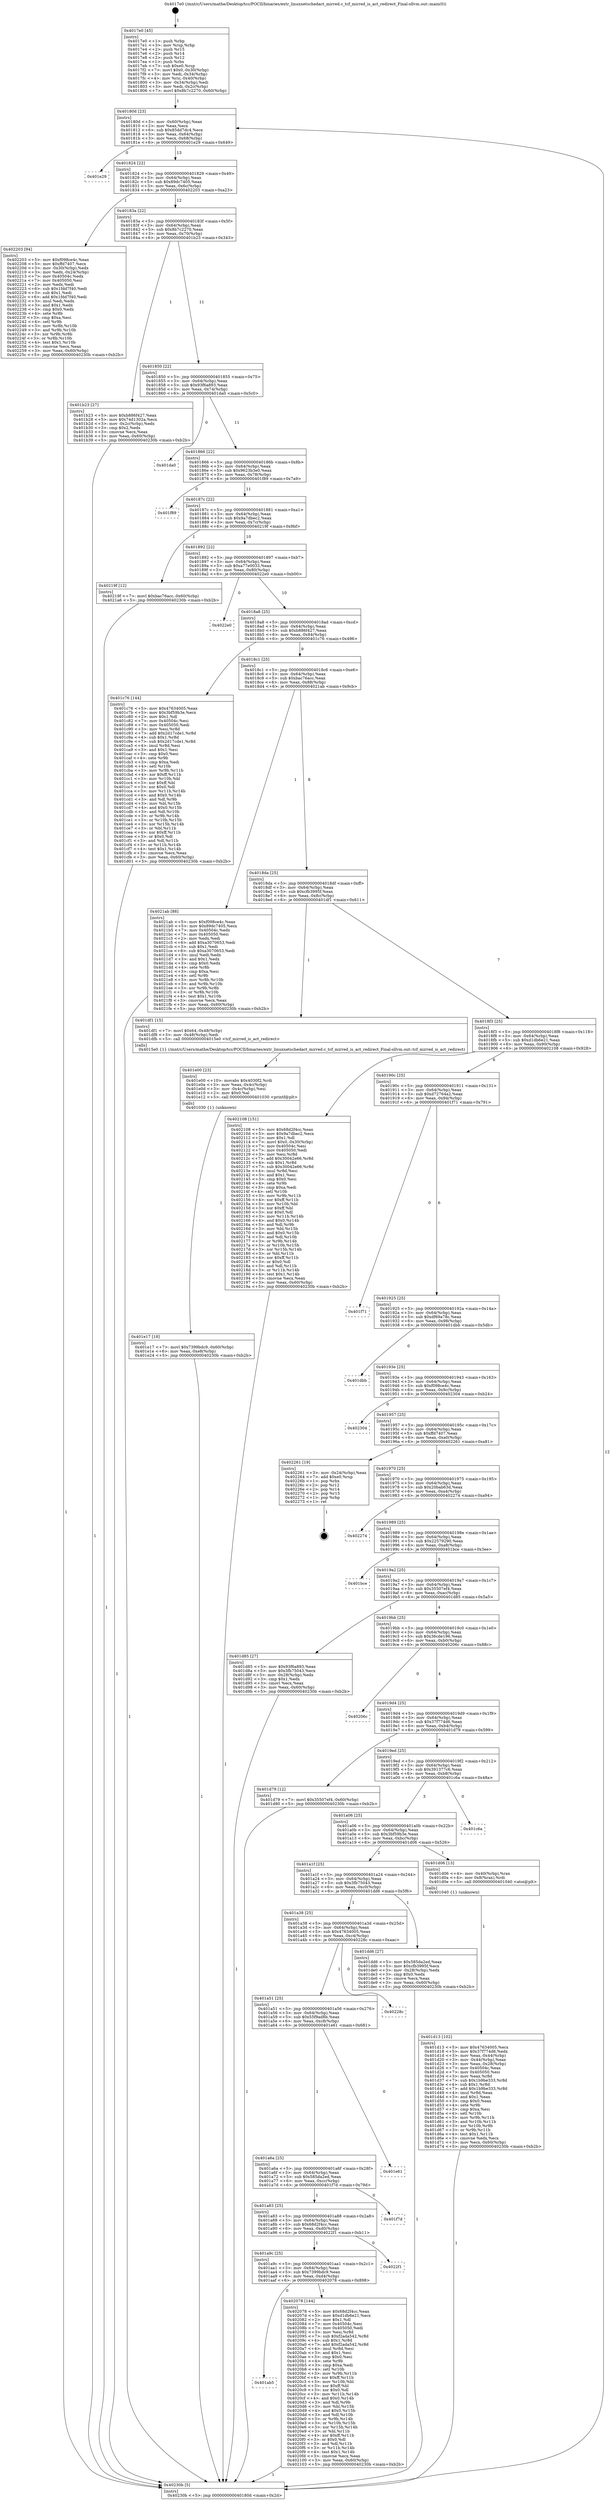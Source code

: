 digraph "0x4017e0" {
  label = "0x4017e0 (/mnt/c/Users/mathe/Desktop/tcc/POCII/binaries/extr_linuxnetschedact_mirred.c_tcf_mirred_is_act_redirect_Final-ollvm.out::main(0))"
  labelloc = "t"
  node[shape=record]

  Entry [label="",width=0.3,height=0.3,shape=circle,fillcolor=black,style=filled]
  "0x40180d" [label="{
     0x40180d [23]\l
     | [instrs]\l
     &nbsp;&nbsp;0x40180d \<+3\>: mov -0x60(%rbp),%eax\l
     &nbsp;&nbsp;0x401810 \<+2\>: mov %eax,%ecx\l
     &nbsp;&nbsp;0x401812 \<+6\>: sub $0x85dd7dc4,%ecx\l
     &nbsp;&nbsp;0x401818 \<+3\>: mov %eax,-0x64(%rbp)\l
     &nbsp;&nbsp;0x40181b \<+3\>: mov %ecx,-0x68(%rbp)\l
     &nbsp;&nbsp;0x40181e \<+6\>: je 0000000000401e29 \<main+0x649\>\l
  }"]
  "0x401e29" [label="{
     0x401e29\l
  }", style=dashed]
  "0x401824" [label="{
     0x401824 [22]\l
     | [instrs]\l
     &nbsp;&nbsp;0x401824 \<+5\>: jmp 0000000000401829 \<main+0x49\>\l
     &nbsp;&nbsp;0x401829 \<+3\>: mov -0x64(%rbp),%eax\l
     &nbsp;&nbsp;0x40182c \<+5\>: sub $0x89dc7405,%eax\l
     &nbsp;&nbsp;0x401831 \<+3\>: mov %eax,-0x6c(%rbp)\l
     &nbsp;&nbsp;0x401834 \<+6\>: je 0000000000402203 \<main+0xa23\>\l
  }"]
  Exit [label="",width=0.3,height=0.3,shape=circle,fillcolor=black,style=filled,peripheries=2]
  "0x402203" [label="{
     0x402203 [94]\l
     | [instrs]\l
     &nbsp;&nbsp;0x402203 \<+5\>: mov $0xf098ce4c,%eax\l
     &nbsp;&nbsp;0x402208 \<+5\>: mov $0xffd7407,%ecx\l
     &nbsp;&nbsp;0x40220d \<+3\>: mov -0x30(%rbp),%edx\l
     &nbsp;&nbsp;0x402210 \<+3\>: mov %edx,-0x24(%rbp)\l
     &nbsp;&nbsp;0x402213 \<+7\>: mov 0x40504c,%edx\l
     &nbsp;&nbsp;0x40221a \<+7\>: mov 0x405050,%esi\l
     &nbsp;&nbsp;0x402221 \<+2\>: mov %edx,%edi\l
     &nbsp;&nbsp;0x402223 \<+6\>: sub $0x1fdd7f40,%edi\l
     &nbsp;&nbsp;0x402229 \<+3\>: sub $0x1,%edi\l
     &nbsp;&nbsp;0x40222c \<+6\>: add $0x1fdd7f40,%edi\l
     &nbsp;&nbsp;0x402232 \<+3\>: imul %edi,%edx\l
     &nbsp;&nbsp;0x402235 \<+3\>: and $0x1,%edx\l
     &nbsp;&nbsp;0x402238 \<+3\>: cmp $0x0,%edx\l
     &nbsp;&nbsp;0x40223b \<+4\>: sete %r8b\l
     &nbsp;&nbsp;0x40223f \<+3\>: cmp $0xa,%esi\l
     &nbsp;&nbsp;0x402242 \<+4\>: setl %r9b\l
     &nbsp;&nbsp;0x402246 \<+3\>: mov %r8b,%r10b\l
     &nbsp;&nbsp;0x402249 \<+3\>: and %r9b,%r10b\l
     &nbsp;&nbsp;0x40224c \<+3\>: xor %r9b,%r8b\l
     &nbsp;&nbsp;0x40224f \<+3\>: or %r8b,%r10b\l
     &nbsp;&nbsp;0x402252 \<+4\>: test $0x1,%r10b\l
     &nbsp;&nbsp;0x402256 \<+3\>: cmovne %ecx,%eax\l
     &nbsp;&nbsp;0x402259 \<+3\>: mov %eax,-0x60(%rbp)\l
     &nbsp;&nbsp;0x40225c \<+5\>: jmp 000000000040230b \<main+0xb2b\>\l
  }"]
  "0x40183a" [label="{
     0x40183a [22]\l
     | [instrs]\l
     &nbsp;&nbsp;0x40183a \<+5\>: jmp 000000000040183f \<main+0x5f\>\l
     &nbsp;&nbsp;0x40183f \<+3\>: mov -0x64(%rbp),%eax\l
     &nbsp;&nbsp;0x401842 \<+5\>: sub $0x8b7c2270,%eax\l
     &nbsp;&nbsp;0x401847 \<+3\>: mov %eax,-0x70(%rbp)\l
     &nbsp;&nbsp;0x40184a \<+6\>: je 0000000000401b23 \<main+0x343\>\l
  }"]
  "0x401ab5" [label="{
     0x401ab5\l
  }", style=dashed]
  "0x401b23" [label="{
     0x401b23 [27]\l
     | [instrs]\l
     &nbsp;&nbsp;0x401b23 \<+5\>: mov $0xb886f427,%eax\l
     &nbsp;&nbsp;0x401b28 \<+5\>: mov $0x74d1302a,%ecx\l
     &nbsp;&nbsp;0x401b2d \<+3\>: mov -0x2c(%rbp),%edx\l
     &nbsp;&nbsp;0x401b30 \<+3\>: cmp $0x2,%edx\l
     &nbsp;&nbsp;0x401b33 \<+3\>: cmovne %ecx,%eax\l
     &nbsp;&nbsp;0x401b36 \<+3\>: mov %eax,-0x60(%rbp)\l
     &nbsp;&nbsp;0x401b39 \<+5\>: jmp 000000000040230b \<main+0xb2b\>\l
  }"]
  "0x401850" [label="{
     0x401850 [22]\l
     | [instrs]\l
     &nbsp;&nbsp;0x401850 \<+5\>: jmp 0000000000401855 \<main+0x75\>\l
     &nbsp;&nbsp;0x401855 \<+3\>: mov -0x64(%rbp),%eax\l
     &nbsp;&nbsp;0x401858 \<+5\>: sub $0x93f6a893,%eax\l
     &nbsp;&nbsp;0x40185d \<+3\>: mov %eax,-0x74(%rbp)\l
     &nbsp;&nbsp;0x401860 \<+6\>: je 0000000000401da0 \<main+0x5c0\>\l
  }"]
  "0x40230b" [label="{
     0x40230b [5]\l
     | [instrs]\l
     &nbsp;&nbsp;0x40230b \<+5\>: jmp 000000000040180d \<main+0x2d\>\l
  }"]
  "0x4017e0" [label="{
     0x4017e0 [45]\l
     | [instrs]\l
     &nbsp;&nbsp;0x4017e0 \<+1\>: push %rbp\l
     &nbsp;&nbsp;0x4017e1 \<+3\>: mov %rsp,%rbp\l
     &nbsp;&nbsp;0x4017e4 \<+2\>: push %r15\l
     &nbsp;&nbsp;0x4017e6 \<+2\>: push %r14\l
     &nbsp;&nbsp;0x4017e8 \<+2\>: push %r12\l
     &nbsp;&nbsp;0x4017ea \<+1\>: push %rbx\l
     &nbsp;&nbsp;0x4017eb \<+7\>: sub $0xe0,%rsp\l
     &nbsp;&nbsp;0x4017f2 \<+7\>: movl $0x0,-0x30(%rbp)\l
     &nbsp;&nbsp;0x4017f9 \<+3\>: mov %edi,-0x34(%rbp)\l
     &nbsp;&nbsp;0x4017fc \<+4\>: mov %rsi,-0x40(%rbp)\l
     &nbsp;&nbsp;0x401800 \<+3\>: mov -0x34(%rbp),%edi\l
     &nbsp;&nbsp;0x401803 \<+3\>: mov %edi,-0x2c(%rbp)\l
     &nbsp;&nbsp;0x401806 \<+7\>: movl $0x8b7c2270,-0x60(%rbp)\l
  }"]
  "0x402078" [label="{
     0x402078 [144]\l
     | [instrs]\l
     &nbsp;&nbsp;0x402078 \<+5\>: mov $0x68d2f4cc,%eax\l
     &nbsp;&nbsp;0x40207d \<+5\>: mov $0xd1db6e21,%ecx\l
     &nbsp;&nbsp;0x402082 \<+2\>: mov $0x1,%dl\l
     &nbsp;&nbsp;0x402084 \<+7\>: mov 0x40504c,%esi\l
     &nbsp;&nbsp;0x40208b \<+7\>: mov 0x405050,%edi\l
     &nbsp;&nbsp;0x402092 \<+3\>: mov %esi,%r8d\l
     &nbsp;&nbsp;0x402095 \<+7\>: sub $0xf2ada542,%r8d\l
     &nbsp;&nbsp;0x40209c \<+4\>: sub $0x1,%r8d\l
     &nbsp;&nbsp;0x4020a0 \<+7\>: add $0xf2ada542,%r8d\l
     &nbsp;&nbsp;0x4020a7 \<+4\>: imul %r8d,%esi\l
     &nbsp;&nbsp;0x4020ab \<+3\>: and $0x1,%esi\l
     &nbsp;&nbsp;0x4020ae \<+3\>: cmp $0x0,%esi\l
     &nbsp;&nbsp;0x4020b1 \<+4\>: sete %r9b\l
     &nbsp;&nbsp;0x4020b5 \<+3\>: cmp $0xa,%edi\l
     &nbsp;&nbsp;0x4020b8 \<+4\>: setl %r10b\l
     &nbsp;&nbsp;0x4020bc \<+3\>: mov %r9b,%r11b\l
     &nbsp;&nbsp;0x4020bf \<+4\>: xor $0xff,%r11b\l
     &nbsp;&nbsp;0x4020c3 \<+3\>: mov %r10b,%bl\l
     &nbsp;&nbsp;0x4020c6 \<+3\>: xor $0xff,%bl\l
     &nbsp;&nbsp;0x4020c9 \<+3\>: xor $0x0,%dl\l
     &nbsp;&nbsp;0x4020cc \<+3\>: mov %r11b,%r14b\l
     &nbsp;&nbsp;0x4020cf \<+4\>: and $0x0,%r14b\l
     &nbsp;&nbsp;0x4020d3 \<+3\>: and %dl,%r9b\l
     &nbsp;&nbsp;0x4020d6 \<+3\>: mov %bl,%r15b\l
     &nbsp;&nbsp;0x4020d9 \<+4\>: and $0x0,%r15b\l
     &nbsp;&nbsp;0x4020dd \<+3\>: and %dl,%r10b\l
     &nbsp;&nbsp;0x4020e0 \<+3\>: or %r9b,%r14b\l
     &nbsp;&nbsp;0x4020e3 \<+3\>: or %r10b,%r15b\l
     &nbsp;&nbsp;0x4020e6 \<+3\>: xor %r15b,%r14b\l
     &nbsp;&nbsp;0x4020e9 \<+3\>: or %bl,%r11b\l
     &nbsp;&nbsp;0x4020ec \<+4\>: xor $0xff,%r11b\l
     &nbsp;&nbsp;0x4020f0 \<+3\>: or $0x0,%dl\l
     &nbsp;&nbsp;0x4020f3 \<+3\>: and %dl,%r11b\l
     &nbsp;&nbsp;0x4020f6 \<+3\>: or %r11b,%r14b\l
     &nbsp;&nbsp;0x4020f9 \<+4\>: test $0x1,%r14b\l
     &nbsp;&nbsp;0x4020fd \<+3\>: cmovne %ecx,%eax\l
     &nbsp;&nbsp;0x402100 \<+3\>: mov %eax,-0x60(%rbp)\l
     &nbsp;&nbsp;0x402103 \<+5\>: jmp 000000000040230b \<main+0xb2b\>\l
  }"]
  "0x401da0" [label="{
     0x401da0\l
  }", style=dashed]
  "0x401866" [label="{
     0x401866 [22]\l
     | [instrs]\l
     &nbsp;&nbsp;0x401866 \<+5\>: jmp 000000000040186b \<main+0x8b\>\l
     &nbsp;&nbsp;0x40186b \<+3\>: mov -0x64(%rbp),%eax\l
     &nbsp;&nbsp;0x40186e \<+5\>: sub $0x9623b3e0,%eax\l
     &nbsp;&nbsp;0x401873 \<+3\>: mov %eax,-0x78(%rbp)\l
     &nbsp;&nbsp;0x401876 \<+6\>: je 0000000000401f89 \<main+0x7a9\>\l
  }"]
  "0x401a9c" [label="{
     0x401a9c [25]\l
     | [instrs]\l
     &nbsp;&nbsp;0x401a9c \<+5\>: jmp 0000000000401aa1 \<main+0x2c1\>\l
     &nbsp;&nbsp;0x401aa1 \<+3\>: mov -0x64(%rbp),%eax\l
     &nbsp;&nbsp;0x401aa4 \<+5\>: sub $0x7399bdc9,%eax\l
     &nbsp;&nbsp;0x401aa9 \<+6\>: mov %eax,-0xd4(%rbp)\l
     &nbsp;&nbsp;0x401aaf \<+6\>: je 0000000000402078 \<main+0x898\>\l
  }"]
  "0x401f89" [label="{
     0x401f89\l
  }", style=dashed]
  "0x40187c" [label="{
     0x40187c [22]\l
     | [instrs]\l
     &nbsp;&nbsp;0x40187c \<+5\>: jmp 0000000000401881 \<main+0xa1\>\l
     &nbsp;&nbsp;0x401881 \<+3\>: mov -0x64(%rbp),%eax\l
     &nbsp;&nbsp;0x401884 \<+5\>: sub $0x9a7dbec2,%eax\l
     &nbsp;&nbsp;0x401889 \<+3\>: mov %eax,-0x7c(%rbp)\l
     &nbsp;&nbsp;0x40188c \<+6\>: je 000000000040219f \<main+0x9bf\>\l
  }"]
  "0x4022f1" [label="{
     0x4022f1\l
  }", style=dashed]
  "0x40219f" [label="{
     0x40219f [12]\l
     | [instrs]\l
     &nbsp;&nbsp;0x40219f \<+7\>: movl $0xbac76acc,-0x60(%rbp)\l
     &nbsp;&nbsp;0x4021a6 \<+5\>: jmp 000000000040230b \<main+0xb2b\>\l
  }"]
  "0x401892" [label="{
     0x401892 [22]\l
     | [instrs]\l
     &nbsp;&nbsp;0x401892 \<+5\>: jmp 0000000000401897 \<main+0xb7\>\l
     &nbsp;&nbsp;0x401897 \<+3\>: mov -0x64(%rbp),%eax\l
     &nbsp;&nbsp;0x40189a \<+5\>: sub $0xa77e0033,%eax\l
     &nbsp;&nbsp;0x40189f \<+3\>: mov %eax,-0x80(%rbp)\l
     &nbsp;&nbsp;0x4018a2 \<+6\>: je 00000000004022e0 \<main+0xb00\>\l
  }"]
  "0x401a83" [label="{
     0x401a83 [25]\l
     | [instrs]\l
     &nbsp;&nbsp;0x401a83 \<+5\>: jmp 0000000000401a88 \<main+0x2a8\>\l
     &nbsp;&nbsp;0x401a88 \<+3\>: mov -0x64(%rbp),%eax\l
     &nbsp;&nbsp;0x401a8b \<+5\>: sub $0x68d2f4cc,%eax\l
     &nbsp;&nbsp;0x401a90 \<+6\>: mov %eax,-0xd0(%rbp)\l
     &nbsp;&nbsp;0x401a96 \<+6\>: je 00000000004022f1 \<main+0xb11\>\l
  }"]
  "0x4022e0" [label="{
     0x4022e0\l
  }", style=dashed]
  "0x4018a8" [label="{
     0x4018a8 [25]\l
     | [instrs]\l
     &nbsp;&nbsp;0x4018a8 \<+5\>: jmp 00000000004018ad \<main+0xcd\>\l
     &nbsp;&nbsp;0x4018ad \<+3\>: mov -0x64(%rbp),%eax\l
     &nbsp;&nbsp;0x4018b0 \<+5\>: sub $0xb886f427,%eax\l
     &nbsp;&nbsp;0x4018b5 \<+6\>: mov %eax,-0x84(%rbp)\l
     &nbsp;&nbsp;0x4018bb \<+6\>: je 0000000000401c76 \<main+0x496\>\l
  }"]
  "0x401f7d" [label="{
     0x401f7d\l
  }", style=dashed]
  "0x401c76" [label="{
     0x401c76 [144]\l
     | [instrs]\l
     &nbsp;&nbsp;0x401c76 \<+5\>: mov $0x47634005,%eax\l
     &nbsp;&nbsp;0x401c7b \<+5\>: mov $0x3bf59b3e,%ecx\l
     &nbsp;&nbsp;0x401c80 \<+2\>: mov $0x1,%dl\l
     &nbsp;&nbsp;0x401c82 \<+7\>: mov 0x40504c,%esi\l
     &nbsp;&nbsp;0x401c89 \<+7\>: mov 0x405050,%edi\l
     &nbsp;&nbsp;0x401c90 \<+3\>: mov %esi,%r8d\l
     &nbsp;&nbsp;0x401c93 \<+7\>: add $0x2d17cde1,%r8d\l
     &nbsp;&nbsp;0x401c9a \<+4\>: sub $0x1,%r8d\l
     &nbsp;&nbsp;0x401c9e \<+7\>: sub $0x2d17cde1,%r8d\l
     &nbsp;&nbsp;0x401ca5 \<+4\>: imul %r8d,%esi\l
     &nbsp;&nbsp;0x401ca9 \<+3\>: and $0x1,%esi\l
     &nbsp;&nbsp;0x401cac \<+3\>: cmp $0x0,%esi\l
     &nbsp;&nbsp;0x401caf \<+4\>: sete %r9b\l
     &nbsp;&nbsp;0x401cb3 \<+3\>: cmp $0xa,%edi\l
     &nbsp;&nbsp;0x401cb6 \<+4\>: setl %r10b\l
     &nbsp;&nbsp;0x401cba \<+3\>: mov %r9b,%r11b\l
     &nbsp;&nbsp;0x401cbd \<+4\>: xor $0xff,%r11b\l
     &nbsp;&nbsp;0x401cc1 \<+3\>: mov %r10b,%bl\l
     &nbsp;&nbsp;0x401cc4 \<+3\>: xor $0xff,%bl\l
     &nbsp;&nbsp;0x401cc7 \<+3\>: xor $0x0,%dl\l
     &nbsp;&nbsp;0x401cca \<+3\>: mov %r11b,%r14b\l
     &nbsp;&nbsp;0x401ccd \<+4\>: and $0x0,%r14b\l
     &nbsp;&nbsp;0x401cd1 \<+3\>: and %dl,%r9b\l
     &nbsp;&nbsp;0x401cd4 \<+3\>: mov %bl,%r15b\l
     &nbsp;&nbsp;0x401cd7 \<+4\>: and $0x0,%r15b\l
     &nbsp;&nbsp;0x401cdb \<+3\>: and %dl,%r10b\l
     &nbsp;&nbsp;0x401cde \<+3\>: or %r9b,%r14b\l
     &nbsp;&nbsp;0x401ce1 \<+3\>: or %r10b,%r15b\l
     &nbsp;&nbsp;0x401ce4 \<+3\>: xor %r15b,%r14b\l
     &nbsp;&nbsp;0x401ce7 \<+3\>: or %bl,%r11b\l
     &nbsp;&nbsp;0x401cea \<+4\>: xor $0xff,%r11b\l
     &nbsp;&nbsp;0x401cee \<+3\>: or $0x0,%dl\l
     &nbsp;&nbsp;0x401cf1 \<+3\>: and %dl,%r11b\l
     &nbsp;&nbsp;0x401cf4 \<+3\>: or %r11b,%r14b\l
     &nbsp;&nbsp;0x401cf7 \<+4\>: test $0x1,%r14b\l
     &nbsp;&nbsp;0x401cfb \<+3\>: cmovne %ecx,%eax\l
     &nbsp;&nbsp;0x401cfe \<+3\>: mov %eax,-0x60(%rbp)\l
     &nbsp;&nbsp;0x401d01 \<+5\>: jmp 000000000040230b \<main+0xb2b\>\l
  }"]
  "0x4018c1" [label="{
     0x4018c1 [25]\l
     | [instrs]\l
     &nbsp;&nbsp;0x4018c1 \<+5\>: jmp 00000000004018c6 \<main+0xe6\>\l
     &nbsp;&nbsp;0x4018c6 \<+3\>: mov -0x64(%rbp),%eax\l
     &nbsp;&nbsp;0x4018c9 \<+5\>: sub $0xbac76acc,%eax\l
     &nbsp;&nbsp;0x4018ce \<+6\>: mov %eax,-0x88(%rbp)\l
     &nbsp;&nbsp;0x4018d4 \<+6\>: je 00000000004021ab \<main+0x9cb\>\l
  }"]
  "0x401a6a" [label="{
     0x401a6a [25]\l
     | [instrs]\l
     &nbsp;&nbsp;0x401a6a \<+5\>: jmp 0000000000401a6f \<main+0x28f\>\l
     &nbsp;&nbsp;0x401a6f \<+3\>: mov -0x64(%rbp),%eax\l
     &nbsp;&nbsp;0x401a72 \<+5\>: sub $0x585da2ed,%eax\l
     &nbsp;&nbsp;0x401a77 \<+6\>: mov %eax,-0xcc(%rbp)\l
     &nbsp;&nbsp;0x401a7d \<+6\>: je 0000000000401f7d \<main+0x79d\>\l
  }"]
  "0x4021ab" [label="{
     0x4021ab [88]\l
     | [instrs]\l
     &nbsp;&nbsp;0x4021ab \<+5\>: mov $0xf098ce4c,%eax\l
     &nbsp;&nbsp;0x4021b0 \<+5\>: mov $0x89dc7405,%ecx\l
     &nbsp;&nbsp;0x4021b5 \<+7\>: mov 0x40504c,%edx\l
     &nbsp;&nbsp;0x4021bc \<+7\>: mov 0x405050,%esi\l
     &nbsp;&nbsp;0x4021c3 \<+2\>: mov %edx,%edi\l
     &nbsp;&nbsp;0x4021c5 \<+6\>: add $0xa3070653,%edi\l
     &nbsp;&nbsp;0x4021cb \<+3\>: sub $0x1,%edi\l
     &nbsp;&nbsp;0x4021ce \<+6\>: sub $0xa3070653,%edi\l
     &nbsp;&nbsp;0x4021d4 \<+3\>: imul %edi,%edx\l
     &nbsp;&nbsp;0x4021d7 \<+3\>: and $0x1,%edx\l
     &nbsp;&nbsp;0x4021da \<+3\>: cmp $0x0,%edx\l
     &nbsp;&nbsp;0x4021dd \<+4\>: sete %r8b\l
     &nbsp;&nbsp;0x4021e1 \<+3\>: cmp $0xa,%esi\l
     &nbsp;&nbsp;0x4021e4 \<+4\>: setl %r9b\l
     &nbsp;&nbsp;0x4021e8 \<+3\>: mov %r8b,%r10b\l
     &nbsp;&nbsp;0x4021eb \<+3\>: and %r9b,%r10b\l
     &nbsp;&nbsp;0x4021ee \<+3\>: xor %r9b,%r8b\l
     &nbsp;&nbsp;0x4021f1 \<+3\>: or %r8b,%r10b\l
     &nbsp;&nbsp;0x4021f4 \<+4\>: test $0x1,%r10b\l
     &nbsp;&nbsp;0x4021f8 \<+3\>: cmovne %ecx,%eax\l
     &nbsp;&nbsp;0x4021fb \<+3\>: mov %eax,-0x60(%rbp)\l
     &nbsp;&nbsp;0x4021fe \<+5\>: jmp 000000000040230b \<main+0xb2b\>\l
  }"]
  "0x4018da" [label="{
     0x4018da [25]\l
     | [instrs]\l
     &nbsp;&nbsp;0x4018da \<+5\>: jmp 00000000004018df \<main+0xff\>\l
     &nbsp;&nbsp;0x4018df \<+3\>: mov -0x64(%rbp),%eax\l
     &nbsp;&nbsp;0x4018e2 \<+5\>: sub $0xcfb3995f,%eax\l
     &nbsp;&nbsp;0x4018e7 \<+6\>: mov %eax,-0x8c(%rbp)\l
     &nbsp;&nbsp;0x4018ed \<+6\>: je 0000000000401df1 \<main+0x611\>\l
  }"]
  "0x401e61" [label="{
     0x401e61\l
  }", style=dashed]
  "0x401df1" [label="{
     0x401df1 [15]\l
     | [instrs]\l
     &nbsp;&nbsp;0x401df1 \<+7\>: movl $0x64,-0x48(%rbp)\l
     &nbsp;&nbsp;0x401df8 \<+3\>: mov -0x48(%rbp),%edi\l
     &nbsp;&nbsp;0x401dfb \<+5\>: call 00000000004015e0 \<tcf_mirred_is_act_redirect\>\l
     | [calls]\l
     &nbsp;&nbsp;0x4015e0 \{1\} (/mnt/c/Users/mathe/Desktop/tcc/POCII/binaries/extr_linuxnetschedact_mirred.c_tcf_mirred_is_act_redirect_Final-ollvm.out::tcf_mirred_is_act_redirect)\l
  }"]
  "0x4018f3" [label="{
     0x4018f3 [25]\l
     | [instrs]\l
     &nbsp;&nbsp;0x4018f3 \<+5\>: jmp 00000000004018f8 \<main+0x118\>\l
     &nbsp;&nbsp;0x4018f8 \<+3\>: mov -0x64(%rbp),%eax\l
     &nbsp;&nbsp;0x4018fb \<+5\>: sub $0xd1db6e21,%eax\l
     &nbsp;&nbsp;0x401900 \<+6\>: mov %eax,-0x90(%rbp)\l
     &nbsp;&nbsp;0x401906 \<+6\>: je 0000000000402108 \<main+0x928\>\l
  }"]
  "0x401a51" [label="{
     0x401a51 [25]\l
     | [instrs]\l
     &nbsp;&nbsp;0x401a51 \<+5\>: jmp 0000000000401a56 \<main+0x276\>\l
     &nbsp;&nbsp;0x401a56 \<+3\>: mov -0x64(%rbp),%eax\l
     &nbsp;&nbsp;0x401a59 \<+5\>: sub $0x55f9ad8b,%eax\l
     &nbsp;&nbsp;0x401a5e \<+6\>: mov %eax,-0xc8(%rbp)\l
     &nbsp;&nbsp;0x401a64 \<+6\>: je 0000000000401e61 \<main+0x681\>\l
  }"]
  "0x402108" [label="{
     0x402108 [151]\l
     | [instrs]\l
     &nbsp;&nbsp;0x402108 \<+5\>: mov $0x68d2f4cc,%eax\l
     &nbsp;&nbsp;0x40210d \<+5\>: mov $0x9a7dbec2,%ecx\l
     &nbsp;&nbsp;0x402112 \<+2\>: mov $0x1,%dl\l
     &nbsp;&nbsp;0x402114 \<+7\>: movl $0x0,-0x30(%rbp)\l
     &nbsp;&nbsp;0x40211b \<+7\>: mov 0x40504c,%esi\l
     &nbsp;&nbsp;0x402122 \<+7\>: mov 0x405050,%edi\l
     &nbsp;&nbsp;0x402129 \<+3\>: mov %esi,%r8d\l
     &nbsp;&nbsp;0x40212c \<+7\>: add $0x30042e66,%r8d\l
     &nbsp;&nbsp;0x402133 \<+4\>: sub $0x1,%r8d\l
     &nbsp;&nbsp;0x402137 \<+7\>: sub $0x30042e66,%r8d\l
     &nbsp;&nbsp;0x40213e \<+4\>: imul %r8d,%esi\l
     &nbsp;&nbsp;0x402142 \<+3\>: and $0x1,%esi\l
     &nbsp;&nbsp;0x402145 \<+3\>: cmp $0x0,%esi\l
     &nbsp;&nbsp;0x402148 \<+4\>: sete %r9b\l
     &nbsp;&nbsp;0x40214c \<+3\>: cmp $0xa,%edi\l
     &nbsp;&nbsp;0x40214f \<+4\>: setl %r10b\l
     &nbsp;&nbsp;0x402153 \<+3\>: mov %r9b,%r11b\l
     &nbsp;&nbsp;0x402156 \<+4\>: xor $0xff,%r11b\l
     &nbsp;&nbsp;0x40215a \<+3\>: mov %r10b,%bl\l
     &nbsp;&nbsp;0x40215d \<+3\>: xor $0xff,%bl\l
     &nbsp;&nbsp;0x402160 \<+3\>: xor $0x0,%dl\l
     &nbsp;&nbsp;0x402163 \<+3\>: mov %r11b,%r14b\l
     &nbsp;&nbsp;0x402166 \<+4\>: and $0x0,%r14b\l
     &nbsp;&nbsp;0x40216a \<+3\>: and %dl,%r9b\l
     &nbsp;&nbsp;0x40216d \<+3\>: mov %bl,%r15b\l
     &nbsp;&nbsp;0x402170 \<+4\>: and $0x0,%r15b\l
     &nbsp;&nbsp;0x402174 \<+3\>: and %dl,%r10b\l
     &nbsp;&nbsp;0x402177 \<+3\>: or %r9b,%r14b\l
     &nbsp;&nbsp;0x40217a \<+3\>: or %r10b,%r15b\l
     &nbsp;&nbsp;0x40217d \<+3\>: xor %r15b,%r14b\l
     &nbsp;&nbsp;0x402180 \<+3\>: or %bl,%r11b\l
     &nbsp;&nbsp;0x402183 \<+4\>: xor $0xff,%r11b\l
     &nbsp;&nbsp;0x402187 \<+3\>: or $0x0,%dl\l
     &nbsp;&nbsp;0x40218a \<+3\>: and %dl,%r11b\l
     &nbsp;&nbsp;0x40218d \<+3\>: or %r11b,%r14b\l
     &nbsp;&nbsp;0x402190 \<+4\>: test $0x1,%r14b\l
     &nbsp;&nbsp;0x402194 \<+3\>: cmovne %ecx,%eax\l
     &nbsp;&nbsp;0x402197 \<+3\>: mov %eax,-0x60(%rbp)\l
     &nbsp;&nbsp;0x40219a \<+5\>: jmp 000000000040230b \<main+0xb2b\>\l
  }"]
  "0x40190c" [label="{
     0x40190c [25]\l
     | [instrs]\l
     &nbsp;&nbsp;0x40190c \<+5\>: jmp 0000000000401911 \<main+0x131\>\l
     &nbsp;&nbsp;0x401911 \<+3\>: mov -0x64(%rbp),%eax\l
     &nbsp;&nbsp;0x401914 \<+5\>: sub $0xd72764a2,%eax\l
     &nbsp;&nbsp;0x401919 \<+6\>: mov %eax,-0x94(%rbp)\l
     &nbsp;&nbsp;0x40191f \<+6\>: je 0000000000401f71 \<main+0x791\>\l
  }"]
  "0x40228c" [label="{
     0x40228c\l
  }", style=dashed]
  "0x401f71" [label="{
     0x401f71\l
  }", style=dashed]
  "0x401925" [label="{
     0x401925 [25]\l
     | [instrs]\l
     &nbsp;&nbsp;0x401925 \<+5\>: jmp 000000000040192a \<main+0x14a\>\l
     &nbsp;&nbsp;0x40192a \<+3\>: mov -0x64(%rbp),%eax\l
     &nbsp;&nbsp;0x40192d \<+5\>: sub $0xdf69a78c,%eax\l
     &nbsp;&nbsp;0x401932 \<+6\>: mov %eax,-0x98(%rbp)\l
     &nbsp;&nbsp;0x401938 \<+6\>: je 0000000000401dbb \<main+0x5db\>\l
  }"]
  "0x401e17" [label="{
     0x401e17 [18]\l
     | [instrs]\l
     &nbsp;&nbsp;0x401e17 \<+7\>: movl $0x7399bdc9,-0x60(%rbp)\l
     &nbsp;&nbsp;0x401e1e \<+6\>: mov %eax,-0xe8(%rbp)\l
     &nbsp;&nbsp;0x401e24 \<+5\>: jmp 000000000040230b \<main+0xb2b\>\l
  }"]
  "0x401dbb" [label="{
     0x401dbb\l
  }", style=dashed]
  "0x40193e" [label="{
     0x40193e [25]\l
     | [instrs]\l
     &nbsp;&nbsp;0x40193e \<+5\>: jmp 0000000000401943 \<main+0x163\>\l
     &nbsp;&nbsp;0x401943 \<+3\>: mov -0x64(%rbp),%eax\l
     &nbsp;&nbsp;0x401946 \<+5\>: sub $0xf098ce4c,%eax\l
     &nbsp;&nbsp;0x40194b \<+6\>: mov %eax,-0x9c(%rbp)\l
     &nbsp;&nbsp;0x401951 \<+6\>: je 0000000000402304 \<main+0xb24\>\l
  }"]
  "0x401e00" [label="{
     0x401e00 [23]\l
     | [instrs]\l
     &nbsp;&nbsp;0x401e00 \<+10\>: movabs $0x4030f2,%rdi\l
     &nbsp;&nbsp;0x401e0a \<+3\>: mov %eax,-0x4c(%rbp)\l
     &nbsp;&nbsp;0x401e0d \<+3\>: mov -0x4c(%rbp),%esi\l
     &nbsp;&nbsp;0x401e10 \<+2\>: mov $0x0,%al\l
     &nbsp;&nbsp;0x401e12 \<+5\>: call 0000000000401030 \<printf@plt\>\l
     | [calls]\l
     &nbsp;&nbsp;0x401030 \{1\} (unknown)\l
  }"]
  "0x402304" [label="{
     0x402304\l
  }", style=dashed]
  "0x401957" [label="{
     0x401957 [25]\l
     | [instrs]\l
     &nbsp;&nbsp;0x401957 \<+5\>: jmp 000000000040195c \<main+0x17c\>\l
     &nbsp;&nbsp;0x40195c \<+3\>: mov -0x64(%rbp),%eax\l
     &nbsp;&nbsp;0x40195f \<+5\>: sub $0xffd7407,%eax\l
     &nbsp;&nbsp;0x401964 \<+6\>: mov %eax,-0xa0(%rbp)\l
     &nbsp;&nbsp;0x40196a \<+6\>: je 0000000000402261 \<main+0xa81\>\l
  }"]
  "0x401a38" [label="{
     0x401a38 [25]\l
     | [instrs]\l
     &nbsp;&nbsp;0x401a38 \<+5\>: jmp 0000000000401a3d \<main+0x25d\>\l
     &nbsp;&nbsp;0x401a3d \<+3\>: mov -0x64(%rbp),%eax\l
     &nbsp;&nbsp;0x401a40 \<+5\>: sub $0x47634005,%eax\l
     &nbsp;&nbsp;0x401a45 \<+6\>: mov %eax,-0xc4(%rbp)\l
     &nbsp;&nbsp;0x401a4b \<+6\>: je 000000000040228c \<main+0xaac\>\l
  }"]
  "0x402261" [label="{
     0x402261 [19]\l
     | [instrs]\l
     &nbsp;&nbsp;0x402261 \<+3\>: mov -0x24(%rbp),%eax\l
     &nbsp;&nbsp;0x402264 \<+7\>: add $0xe0,%rsp\l
     &nbsp;&nbsp;0x40226b \<+1\>: pop %rbx\l
     &nbsp;&nbsp;0x40226c \<+2\>: pop %r12\l
     &nbsp;&nbsp;0x40226e \<+2\>: pop %r14\l
     &nbsp;&nbsp;0x402270 \<+2\>: pop %r15\l
     &nbsp;&nbsp;0x402272 \<+1\>: pop %rbp\l
     &nbsp;&nbsp;0x402273 \<+1\>: ret\l
  }"]
  "0x401970" [label="{
     0x401970 [25]\l
     | [instrs]\l
     &nbsp;&nbsp;0x401970 \<+5\>: jmp 0000000000401975 \<main+0x195\>\l
     &nbsp;&nbsp;0x401975 \<+3\>: mov -0x64(%rbp),%eax\l
     &nbsp;&nbsp;0x401978 \<+5\>: sub $0x20bab63d,%eax\l
     &nbsp;&nbsp;0x40197d \<+6\>: mov %eax,-0xa4(%rbp)\l
     &nbsp;&nbsp;0x401983 \<+6\>: je 0000000000402274 \<main+0xa94\>\l
  }"]
  "0x401dd6" [label="{
     0x401dd6 [27]\l
     | [instrs]\l
     &nbsp;&nbsp;0x401dd6 \<+5\>: mov $0x585da2ed,%eax\l
     &nbsp;&nbsp;0x401ddb \<+5\>: mov $0xcfb3995f,%ecx\l
     &nbsp;&nbsp;0x401de0 \<+3\>: mov -0x28(%rbp),%edx\l
     &nbsp;&nbsp;0x401de3 \<+3\>: cmp $0x0,%edx\l
     &nbsp;&nbsp;0x401de6 \<+3\>: cmove %ecx,%eax\l
     &nbsp;&nbsp;0x401de9 \<+3\>: mov %eax,-0x60(%rbp)\l
     &nbsp;&nbsp;0x401dec \<+5\>: jmp 000000000040230b \<main+0xb2b\>\l
  }"]
  "0x402274" [label="{
     0x402274\l
  }", style=dashed]
  "0x401989" [label="{
     0x401989 [25]\l
     | [instrs]\l
     &nbsp;&nbsp;0x401989 \<+5\>: jmp 000000000040198e \<main+0x1ae\>\l
     &nbsp;&nbsp;0x40198e \<+3\>: mov -0x64(%rbp),%eax\l
     &nbsp;&nbsp;0x401991 \<+5\>: sub $0x22579290,%eax\l
     &nbsp;&nbsp;0x401996 \<+6\>: mov %eax,-0xa8(%rbp)\l
     &nbsp;&nbsp;0x40199c \<+6\>: je 0000000000401bce \<main+0x3ee\>\l
  }"]
  "0x401d13" [label="{
     0x401d13 [102]\l
     | [instrs]\l
     &nbsp;&nbsp;0x401d13 \<+5\>: mov $0x47634005,%ecx\l
     &nbsp;&nbsp;0x401d18 \<+5\>: mov $0x37f774d6,%edx\l
     &nbsp;&nbsp;0x401d1d \<+3\>: mov %eax,-0x44(%rbp)\l
     &nbsp;&nbsp;0x401d20 \<+3\>: mov -0x44(%rbp),%eax\l
     &nbsp;&nbsp;0x401d23 \<+3\>: mov %eax,-0x28(%rbp)\l
     &nbsp;&nbsp;0x401d26 \<+7\>: mov 0x40504c,%eax\l
     &nbsp;&nbsp;0x401d2d \<+7\>: mov 0x405050,%esi\l
     &nbsp;&nbsp;0x401d34 \<+3\>: mov %eax,%r8d\l
     &nbsp;&nbsp;0x401d37 \<+7\>: sub $0x1b9be333,%r8d\l
     &nbsp;&nbsp;0x401d3e \<+4\>: sub $0x1,%r8d\l
     &nbsp;&nbsp;0x401d42 \<+7\>: add $0x1b9be333,%r8d\l
     &nbsp;&nbsp;0x401d49 \<+4\>: imul %r8d,%eax\l
     &nbsp;&nbsp;0x401d4d \<+3\>: and $0x1,%eax\l
     &nbsp;&nbsp;0x401d50 \<+3\>: cmp $0x0,%eax\l
     &nbsp;&nbsp;0x401d53 \<+4\>: sete %r9b\l
     &nbsp;&nbsp;0x401d57 \<+3\>: cmp $0xa,%esi\l
     &nbsp;&nbsp;0x401d5a \<+4\>: setl %r10b\l
     &nbsp;&nbsp;0x401d5e \<+3\>: mov %r9b,%r11b\l
     &nbsp;&nbsp;0x401d61 \<+3\>: and %r10b,%r11b\l
     &nbsp;&nbsp;0x401d64 \<+3\>: xor %r10b,%r9b\l
     &nbsp;&nbsp;0x401d67 \<+3\>: or %r9b,%r11b\l
     &nbsp;&nbsp;0x401d6a \<+4\>: test $0x1,%r11b\l
     &nbsp;&nbsp;0x401d6e \<+3\>: cmovne %edx,%ecx\l
     &nbsp;&nbsp;0x401d71 \<+3\>: mov %ecx,-0x60(%rbp)\l
     &nbsp;&nbsp;0x401d74 \<+5\>: jmp 000000000040230b \<main+0xb2b\>\l
  }"]
  "0x401bce" [label="{
     0x401bce\l
  }", style=dashed]
  "0x4019a2" [label="{
     0x4019a2 [25]\l
     | [instrs]\l
     &nbsp;&nbsp;0x4019a2 \<+5\>: jmp 00000000004019a7 \<main+0x1c7\>\l
     &nbsp;&nbsp;0x4019a7 \<+3\>: mov -0x64(%rbp),%eax\l
     &nbsp;&nbsp;0x4019aa \<+5\>: sub $0x35507ef4,%eax\l
     &nbsp;&nbsp;0x4019af \<+6\>: mov %eax,-0xac(%rbp)\l
     &nbsp;&nbsp;0x4019b5 \<+6\>: je 0000000000401d85 \<main+0x5a5\>\l
  }"]
  "0x401a1f" [label="{
     0x401a1f [25]\l
     | [instrs]\l
     &nbsp;&nbsp;0x401a1f \<+5\>: jmp 0000000000401a24 \<main+0x244\>\l
     &nbsp;&nbsp;0x401a24 \<+3\>: mov -0x64(%rbp),%eax\l
     &nbsp;&nbsp;0x401a27 \<+5\>: sub $0x3fb75043,%eax\l
     &nbsp;&nbsp;0x401a2c \<+6\>: mov %eax,-0xc0(%rbp)\l
     &nbsp;&nbsp;0x401a32 \<+6\>: je 0000000000401dd6 \<main+0x5f6\>\l
  }"]
  "0x401d85" [label="{
     0x401d85 [27]\l
     | [instrs]\l
     &nbsp;&nbsp;0x401d85 \<+5\>: mov $0x93f6a893,%eax\l
     &nbsp;&nbsp;0x401d8a \<+5\>: mov $0x3fb75043,%ecx\l
     &nbsp;&nbsp;0x401d8f \<+3\>: mov -0x28(%rbp),%edx\l
     &nbsp;&nbsp;0x401d92 \<+3\>: cmp $0x1,%edx\l
     &nbsp;&nbsp;0x401d95 \<+3\>: cmovl %ecx,%eax\l
     &nbsp;&nbsp;0x401d98 \<+3\>: mov %eax,-0x60(%rbp)\l
     &nbsp;&nbsp;0x401d9b \<+5\>: jmp 000000000040230b \<main+0xb2b\>\l
  }"]
  "0x4019bb" [label="{
     0x4019bb [25]\l
     | [instrs]\l
     &nbsp;&nbsp;0x4019bb \<+5\>: jmp 00000000004019c0 \<main+0x1e0\>\l
     &nbsp;&nbsp;0x4019c0 \<+3\>: mov -0x64(%rbp),%eax\l
     &nbsp;&nbsp;0x4019c3 \<+5\>: sub $0x36cde196,%eax\l
     &nbsp;&nbsp;0x4019c8 \<+6\>: mov %eax,-0xb0(%rbp)\l
     &nbsp;&nbsp;0x4019ce \<+6\>: je 000000000040206c \<main+0x88c\>\l
  }"]
  "0x401d06" [label="{
     0x401d06 [13]\l
     | [instrs]\l
     &nbsp;&nbsp;0x401d06 \<+4\>: mov -0x40(%rbp),%rax\l
     &nbsp;&nbsp;0x401d0a \<+4\>: mov 0x8(%rax),%rdi\l
     &nbsp;&nbsp;0x401d0e \<+5\>: call 0000000000401040 \<atoi@plt\>\l
     | [calls]\l
     &nbsp;&nbsp;0x401040 \{1\} (unknown)\l
  }"]
  "0x40206c" [label="{
     0x40206c\l
  }", style=dashed]
  "0x4019d4" [label="{
     0x4019d4 [25]\l
     | [instrs]\l
     &nbsp;&nbsp;0x4019d4 \<+5\>: jmp 00000000004019d9 \<main+0x1f9\>\l
     &nbsp;&nbsp;0x4019d9 \<+3\>: mov -0x64(%rbp),%eax\l
     &nbsp;&nbsp;0x4019dc \<+5\>: sub $0x37f774d6,%eax\l
     &nbsp;&nbsp;0x4019e1 \<+6\>: mov %eax,-0xb4(%rbp)\l
     &nbsp;&nbsp;0x4019e7 \<+6\>: je 0000000000401d79 \<main+0x599\>\l
  }"]
  "0x401a06" [label="{
     0x401a06 [25]\l
     | [instrs]\l
     &nbsp;&nbsp;0x401a06 \<+5\>: jmp 0000000000401a0b \<main+0x22b\>\l
     &nbsp;&nbsp;0x401a0b \<+3\>: mov -0x64(%rbp),%eax\l
     &nbsp;&nbsp;0x401a0e \<+5\>: sub $0x3bf59b3e,%eax\l
     &nbsp;&nbsp;0x401a13 \<+6\>: mov %eax,-0xbc(%rbp)\l
     &nbsp;&nbsp;0x401a19 \<+6\>: je 0000000000401d06 \<main+0x526\>\l
  }"]
  "0x401d79" [label="{
     0x401d79 [12]\l
     | [instrs]\l
     &nbsp;&nbsp;0x401d79 \<+7\>: movl $0x35507ef4,-0x60(%rbp)\l
     &nbsp;&nbsp;0x401d80 \<+5\>: jmp 000000000040230b \<main+0xb2b\>\l
  }"]
  "0x4019ed" [label="{
     0x4019ed [25]\l
     | [instrs]\l
     &nbsp;&nbsp;0x4019ed \<+5\>: jmp 00000000004019f2 \<main+0x212\>\l
     &nbsp;&nbsp;0x4019f2 \<+3\>: mov -0x64(%rbp),%eax\l
     &nbsp;&nbsp;0x4019f5 \<+5\>: sub $0x391377c6,%eax\l
     &nbsp;&nbsp;0x4019fa \<+6\>: mov %eax,-0xb8(%rbp)\l
     &nbsp;&nbsp;0x401a00 \<+6\>: je 0000000000401c6a \<main+0x48a\>\l
  }"]
  "0x401c6a" [label="{
     0x401c6a\l
  }", style=dashed]
  Entry -> "0x4017e0" [label=" 1"]
  "0x40180d" -> "0x401e29" [label=" 0"]
  "0x40180d" -> "0x401824" [label=" 13"]
  "0x402261" -> Exit [label=" 1"]
  "0x401824" -> "0x402203" [label=" 1"]
  "0x401824" -> "0x40183a" [label=" 12"]
  "0x402203" -> "0x40230b" [label=" 1"]
  "0x40183a" -> "0x401b23" [label=" 1"]
  "0x40183a" -> "0x401850" [label=" 11"]
  "0x401b23" -> "0x40230b" [label=" 1"]
  "0x4017e0" -> "0x40180d" [label=" 1"]
  "0x40230b" -> "0x40180d" [label=" 12"]
  "0x4021ab" -> "0x40230b" [label=" 1"]
  "0x401850" -> "0x401da0" [label=" 0"]
  "0x401850" -> "0x401866" [label=" 11"]
  "0x40219f" -> "0x40230b" [label=" 1"]
  "0x401866" -> "0x401f89" [label=" 0"]
  "0x401866" -> "0x40187c" [label=" 11"]
  "0x402078" -> "0x40230b" [label=" 1"]
  "0x40187c" -> "0x40219f" [label=" 1"]
  "0x40187c" -> "0x401892" [label=" 10"]
  "0x401a9c" -> "0x401ab5" [label=" 0"]
  "0x401892" -> "0x4022e0" [label=" 0"]
  "0x401892" -> "0x4018a8" [label=" 10"]
  "0x402108" -> "0x40230b" [label=" 1"]
  "0x4018a8" -> "0x401c76" [label=" 1"]
  "0x4018a8" -> "0x4018c1" [label=" 9"]
  "0x401c76" -> "0x40230b" [label=" 1"]
  "0x401a83" -> "0x401a9c" [label=" 1"]
  "0x4018c1" -> "0x4021ab" [label=" 1"]
  "0x4018c1" -> "0x4018da" [label=" 8"]
  "0x401a9c" -> "0x402078" [label=" 1"]
  "0x4018da" -> "0x401df1" [label=" 1"]
  "0x4018da" -> "0x4018f3" [label=" 7"]
  "0x401a6a" -> "0x401a83" [label=" 1"]
  "0x4018f3" -> "0x402108" [label=" 1"]
  "0x4018f3" -> "0x40190c" [label=" 6"]
  "0x401a83" -> "0x4022f1" [label=" 0"]
  "0x40190c" -> "0x401f71" [label=" 0"]
  "0x40190c" -> "0x401925" [label=" 6"]
  "0x401a51" -> "0x401a6a" [label=" 1"]
  "0x401925" -> "0x401dbb" [label=" 0"]
  "0x401925" -> "0x40193e" [label=" 6"]
  "0x401a6a" -> "0x401f7d" [label=" 0"]
  "0x40193e" -> "0x402304" [label=" 0"]
  "0x40193e" -> "0x401957" [label=" 6"]
  "0x401a38" -> "0x401a51" [label=" 1"]
  "0x401957" -> "0x402261" [label=" 1"]
  "0x401957" -> "0x401970" [label=" 5"]
  "0x401a38" -> "0x40228c" [label=" 0"]
  "0x401970" -> "0x402274" [label=" 0"]
  "0x401970" -> "0x401989" [label=" 5"]
  "0x401a51" -> "0x401e61" [label=" 0"]
  "0x401989" -> "0x401bce" [label=" 0"]
  "0x401989" -> "0x4019a2" [label=" 5"]
  "0x401e00" -> "0x401e17" [label=" 1"]
  "0x4019a2" -> "0x401d85" [label=" 1"]
  "0x4019a2" -> "0x4019bb" [label=" 4"]
  "0x401df1" -> "0x401e00" [label=" 1"]
  "0x4019bb" -> "0x40206c" [label=" 0"]
  "0x4019bb" -> "0x4019d4" [label=" 4"]
  "0x401dd6" -> "0x40230b" [label=" 1"]
  "0x4019d4" -> "0x401d79" [label=" 1"]
  "0x4019d4" -> "0x4019ed" [label=" 3"]
  "0x401a1f" -> "0x401dd6" [label=" 1"]
  "0x4019ed" -> "0x401c6a" [label=" 0"]
  "0x4019ed" -> "0x401a06" [label=" 3"]
  "0x401a1f" -> "0x401a38" [label=" 1"]
  "0x401a06" -> "0x401d06" [label=" 1"]
  "0x401a06" -> "0x401a1f" [label=" 2"]
  "0x401d06" -> "0x401d13" [label=" 1"]
  "0x401d13" -> "0x40230b" [label=" 1"]
  "0x401d79" -> "0x40230b" [label=" 1"]
  "0x401d85" -> "0x40230b" [label=" 1"]
  "0x401e17" -> "0x40230b" [label=" 1"]
}
